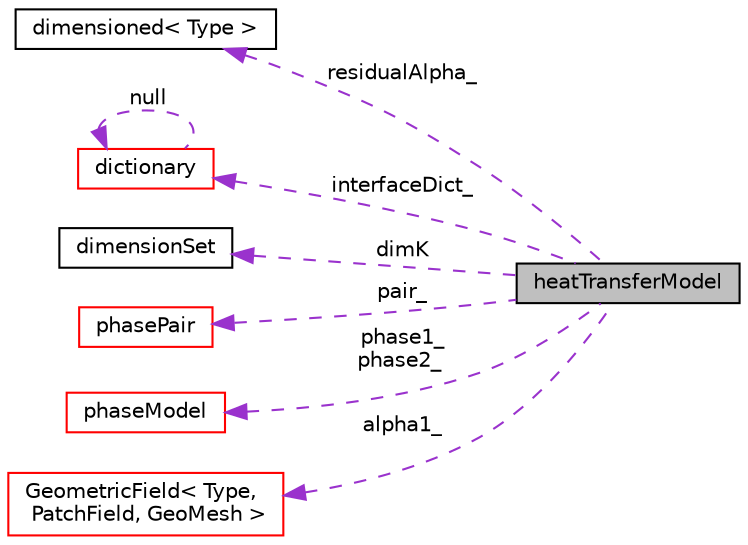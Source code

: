 digraph "heatTransferModel"
{
  bgcolor="transparent";
  edge [fontname="Helvetica",fontsize="10",labelfontname="Helvetica",labelfontsize="10"];
  node [fontname="Helvetica",fontsize="10",shape=record];
  rankdir="LR";
  Node1 [label="heatTransferModel",height=0.2,width=0.4,color="black", fillcolor="grey75", style="filled", fontcolor="black"];
  Node2 -> Node1 [dir="back",color="darkorchid3",fontsize="10",style="dashed",label=" residualAlpha_" ,fontname="Helvetica"];
  Node2 [label="dimensioned\< Type \>",height=0.2,width=0.4,color="black",URL="$a00531.html",tooltip="Generic dimensioned Type class. "];
  Node3 -> Node1 [dir="back",color="darkorchid3",fontsize="10",style="dashed",label=" interfaceDict_" ,fontname="Helvetica"];
  Node3 [label="dictionary",height=0.2,width=0.4,color="red",URL="$a00523.html",tooltip="A list of keyword definitions, which are a keyword followed by any number of values (e..."];
  Node3 -> Node3 [dir="back",color="darkorchid3",fontsize="10",style="dashed",label=" null" ,fontname="Helvetica"];
  Node4 -> Node1 [dir="back",color="darkorchid3",fontsize="10",style="dashed",label=" dimK" ,fontname="Helvetica"];
  Node4 [label="dimensionSet",height=0.2,width=0.4,color="black",URL="$a00534.html",tooltip="Dimension set for the base types. "];
  Node5 -> Node1 [dir="back",color="darkorchid3",fontsize="10",style="dashed",label=" pair_" ,fontname="Helvetica"];
  Node5 [label="phasePair",height=0.2,width=0.4,color="red",URL="$a01842.html"];
  Node6 -> Node1 [dir="back",color="darkorchid3",fontsize="10",style="dashed",label=" phase1_\nphase2_" ,fontname="Helvetica"];
  Node6 [label="phaseModel",height=0.2,width=0.4,color="red",URL="$a01841.html",tooltip="Single incompressible phase derived from the phase-fraction. Used as part of the multiPhaseMixture fo..."];
  Node7 -> Node1 [dir="back",color="darkorchid3",fontsize="10",style="dashed",label=" alpha1_" ,fontname="Helvetica"];
  Node7 [label="GeometricField\< Type,\l PatchField, GeoMesh \>",height=0.2,width=0.4,color="red",URL="$a00921.html",tooltip="Generic GeometricField class. "];
}
